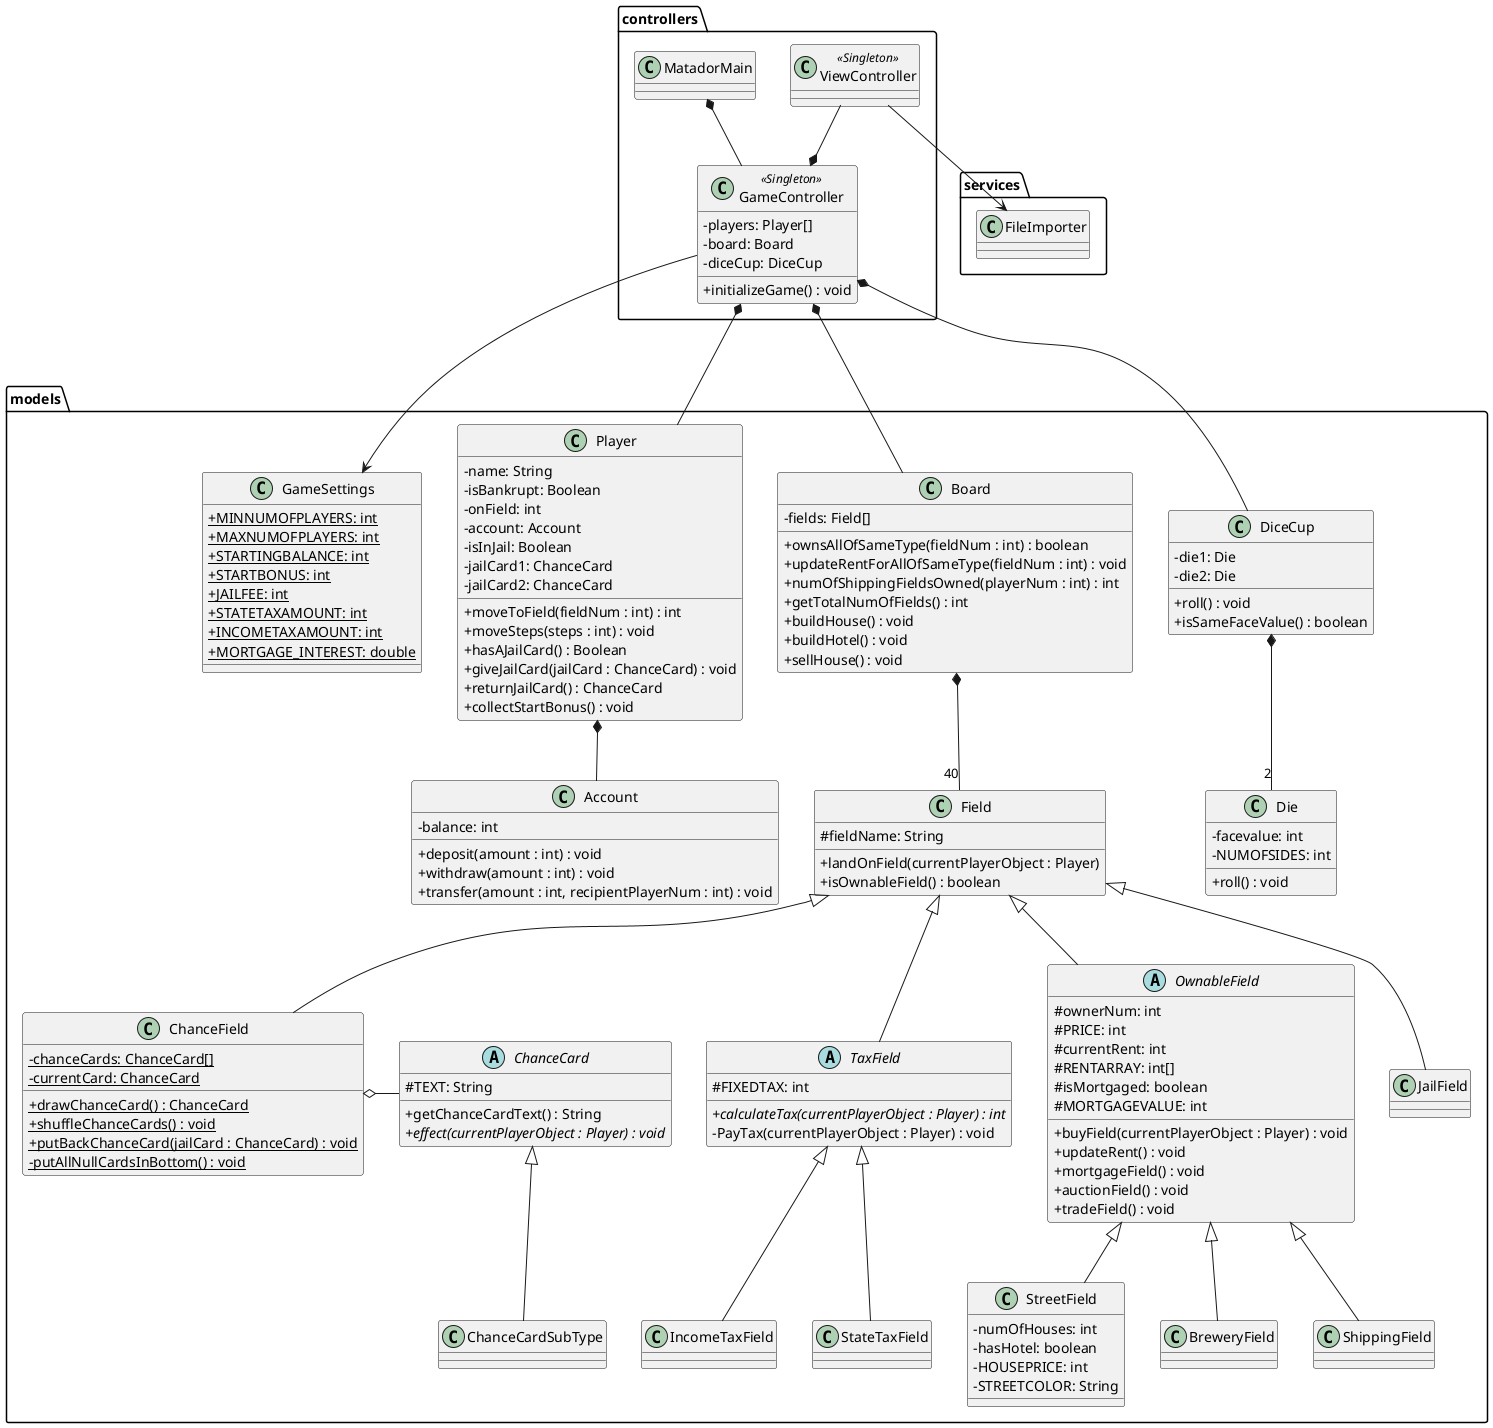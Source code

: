 @startuml
'https://plantuml.com/class-diagram
skinparam classAttributeIconSize 0

package services {

class FileImporter {

}

}

package controllers {

class MatadorMain {

}

class GameController <<Singleton>>{
    -players: Player[]
    -board: Board
    -diceCup: DiceCup

    +initializeGame() : void
}

'class GameSetupController {
'
'}

class ViewController <<Singleton>>{

}

}

package models {

class GameSettings {
    {static}+MINNUMOFPLAYERS: int
    {static}+MAXNUMOFPLAYERS: int
    {static}+STARTINGBALANCE: int
    {static}+STARTBONUS: int
    {static}+JAILFEE: int
    {static}+STATETAXAMOUNT: int
    {static}+INCOMETAXAMOUNT: int
    {static}+MORTGAGE_INTEREST: double
}

class Player {
    -name: String
    -isBankrupt: Boolean
    -onField: int
    -account: Account
    -isInJail: Boolean
    -jailCard1: ChanceCard
    -jailCard2: ChanceCard

    +moveToField(fieldNum : int) : int
    +moveSteps(steps : int) : void
    +hasAJailCard() : Boolean
    +giveJailCard(jailCard : ChanceCard) : void
    +returnJailCard() : ChanceCard
    +collectStartBonus() : void
}

class Board {
    -fields: Field[]

    +ownsAllOfSameType(fieldNum : int) : boolean
    +updateRentForAllOfSameType(fieldNum : int) : void
    +numOfShippingFieldsOwned(playerNum : int) : int
    +getTotalNumOfFields() : int
    +buildHouse() : void
    +buildHotel() : void
    +sellHouse() : void
}

class Field {
    #fieldName: String

    +landOnField(currentPlayerObject : Player)
    +isOwnableField() : boolean
}

class Account {
    -balance: int

    +deposit(amount : int) : void
    +withdraw(amount : int) : void
    +transfer(amount : int, recipientPlayerNum : int) : void
}

class DiceCup {
    -die1: Die
    -die2: Die

    +roll() : void
    +isSameFaceValue() : boolean
}

class Die {
    -facevalue: int
    -NUMOFSIDES: int

    +roll() : void
}

class ChanceCardSubType {
}

abstract class ChanceCard {
    #TEXT: String
    +getChanceCardText() : String
    {abstract}+effect(currentPlayerObject : Player) : void
}

abstract class OwnableField {
        #ownerNum: int
        #PRICE: int
        #currentRent: int
        #RENTARRAY: int[]
        #isMortgaged: boolean
        #MORTGAGEVALUE: int

        +buyField(currentPlayerObject : Player) : void
        +updateRent() : void
        +mortgageField() : void
        +auctionField() : void
        +tradeField() : void
}

class StreetField {
    -numOfHouses: int
    -hasHotel: boolean
    -HOUSEPRICE: int
    -STREETCOLOR: String

}

class BreweryField {

}

class ShippingField {

}

class ChanceField {
    {static}-chanceCards: ChanceCard[]
    {static}-currentCard: ChanceCard

    {static}+drawChanceCard() : ChanceCard
    {static}+shuffleChanceCards() : void
    {static}+putBackChanceCard(jailCard : ChanceCard) : void
    {static}-putAllNullCardsInBottom() : void
}

class JailField {

}

abstract class TaxField {
    #FIXEDTAX: int

    {abstract}+calculateTax(currentPlayerObject : Player) : int
    -PayTax(currentPlayerObject : Player) : void
}

class StateTaxField {

}

class IncomeTaxField {

}

}

MatadorMain *-- GameController
ViewController --> FileImporter
ViewController --* GameController
GameController --> GameSettings
GameController *--- Board
GameController *--- DiceCup
GameController *--- Player
Player *-- Account
Board *-- "40" Field
OwnableField <|-- StreetField
Field <|-- ChanceField
Field <|-- JailField
ChanceField o- ChanceCard
ChanceCard <|-- ChanceCardSubType
DiceCup *-- "2" Die
Field <|-- OwnableField
OwnableField <|-- BreweryField
OwnableField <|-- ShippingField
Field <|-- TaxField
TaxField <|-- StateTaxField
TaxField <|-- IncomeTaxField


@enduml
